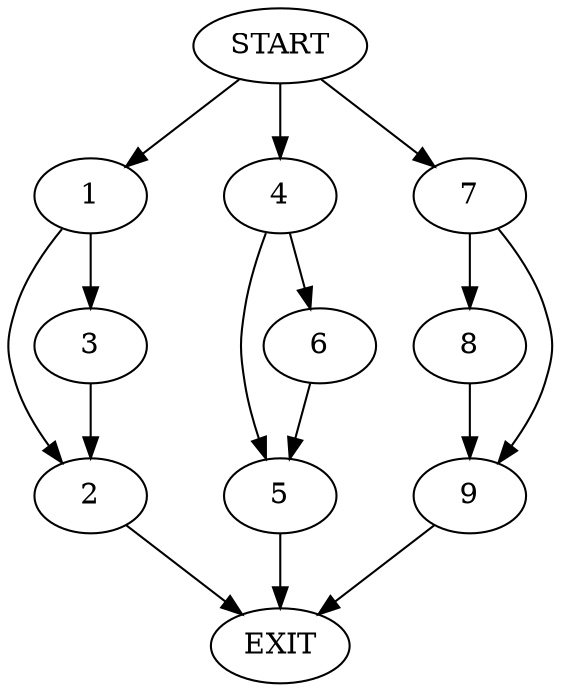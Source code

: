 digraph {
0 [label="START"]
10 [label="EXIT"]
0 -> 1
1 -> 2
1 -> 3
3 -> 2
2 -> 10
0 -> 4
4 -> 5
4 -> 6
6 -> 5
5 -> 10
0 -> 7
7 -> 8
7 -> 9
8 -> 9
9 -> 10
}
